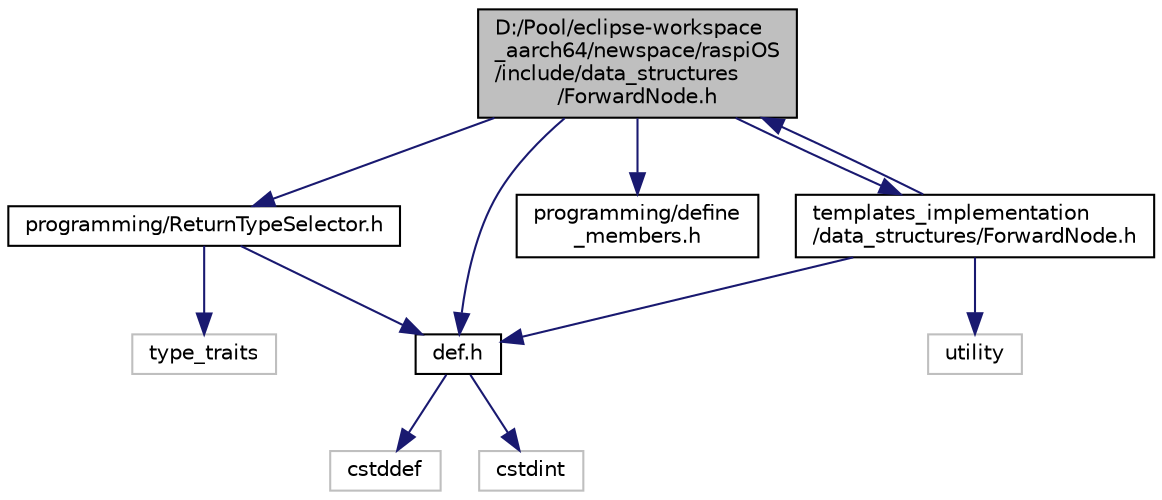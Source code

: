 digraph "D:/Pool/eclipse-workspace_aarch64/newspace/raspiOS/include/data_structures/ForwardNode.h"
{
  edge [fontname="Helvetica",fontsize="10",labelfontname="Helvetica",labelfontsize="10"];
  node [fontname="Helvetica",fontsize="10",shape=record];
  Node502 [label="D:/Pool/eclipse-workspace\l_aarch64/newspace/raspiOS\l/include/data_structures\l/ForwardNode.h",height=0.2,width=0.4,color="black", fillcolor="grey75", style="filled", fontcolor="black"];
  Node502 -> Node503 [color="midnightblue",fontsize="10",style="solid",fontname="Helvetica"];
  Node503 [label="def.h",height=0.2,width=0.4,color="black", fillcolor="white", style="filled",URL="$d4/da4/def_8h.html"];
  Node503 -> Node504 [color="midnightblue",fontsize="10",style="solid",fontname="Helvetica"];
  Node504 [label="cstddef",height=0.2,width=0.4,color="grey75", fillcolor="white", style="filled"];
  Node503 -> Node505 [color="midnightblue",fontsize="10",style="solid",fontname="Helvetica"];
  Node505 [label="cstdint",height=0.2,width=0.4,color="grey75", fillcolor="white", style="filled"];
  Node502 -> Node506 [color="midnightblue",fontsize="10",style="solid",fontname="Helvetica"];
  Node506 [label="programming/ReturnTypeSelector.h",height=0.2,width=0.4,color="black", fillcolor="white", style="filled",URL="$d3/d90/_return_type_selector_8h.html"];
  Node506 -> Node503 [color="midnightblue",fontsize="10",style="solid",fontname="Helvetica"];
  Node506 -> Node507 [color="midnightblue",fontsize="10",style="solid",fontname="Helvetica"];
  Node507 [label="type_traits",height=0.2,width=0.4,color="grey75", fillcolor="white", style="filled"];
  Node502 -> Node508 [color="midnightblue",fontsize="10",style="solid",fontname="Helvetica"];
  Node508 [label="programming/define\l_members.h",height=0.2,width=0.4,color="black", fillcolor="white", style="filled",URL="$d8/d7b/define__members_8h.html"];
  Node502 -> Node509 [color="midnightblue",fontsize="10",style="solid",fontname="Helvetica"];
  Node509 [label="templates_implementation\l/data_structures/ForwardNode.h",height=0.2,width=0.4,color="black", fillcolor="white", style="filled",URL="$df/dbc/templates__implementation_2data__structures_2_forward_node_8h.html"];
  Node509 -> Node503 [color="midnightblue",fontsize="10",style="solid",fontname="Helvetica"];
  Node509 -> Node510 [color="midnightblue",fontsize="10",style="solid",fontname="Helvetica"];
  Node510 [label="utility",height=0.2,width=0.4,color="grey75", fillcolor="white", style="filled"];
  Node509 -> Node502 [color="midnightblue",fontsize="10",style="solid",fontname="Helvetica"];
}
